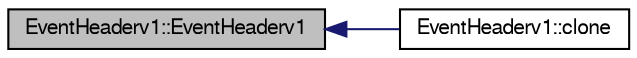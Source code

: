 digraph "EventHeaderv1::EventHeaderv1"
{
  bgcolor="transparent";
  edge [fontname="FreeSans",fontsize="10",labelfontname="FreeSans",labelfontsize="10"];
  node [fontname="FreeSans",fontsize="10",shape=record];
  rankdir="LR";
  Node1 [label="EventHeaderv1::EventHeaderv1",height=0.2,width=0.4,color="black", fillcolor="grey75", style="filled" fontcolor="black"];
  Node1 -> Node2 [dir="back",color="midnightblue",fontsize="10",style="solid",fontname="FreeSans"];
  Node2 [label="EventHeaderv1::clone",height=0.2,width=0.4,color="black",URL="$d0/d76/classEventHeaderv1.html#a0ee46a650ba8a23dd0196aeb72b1a449",tooltip="Virtual copy constructor. "];
}
